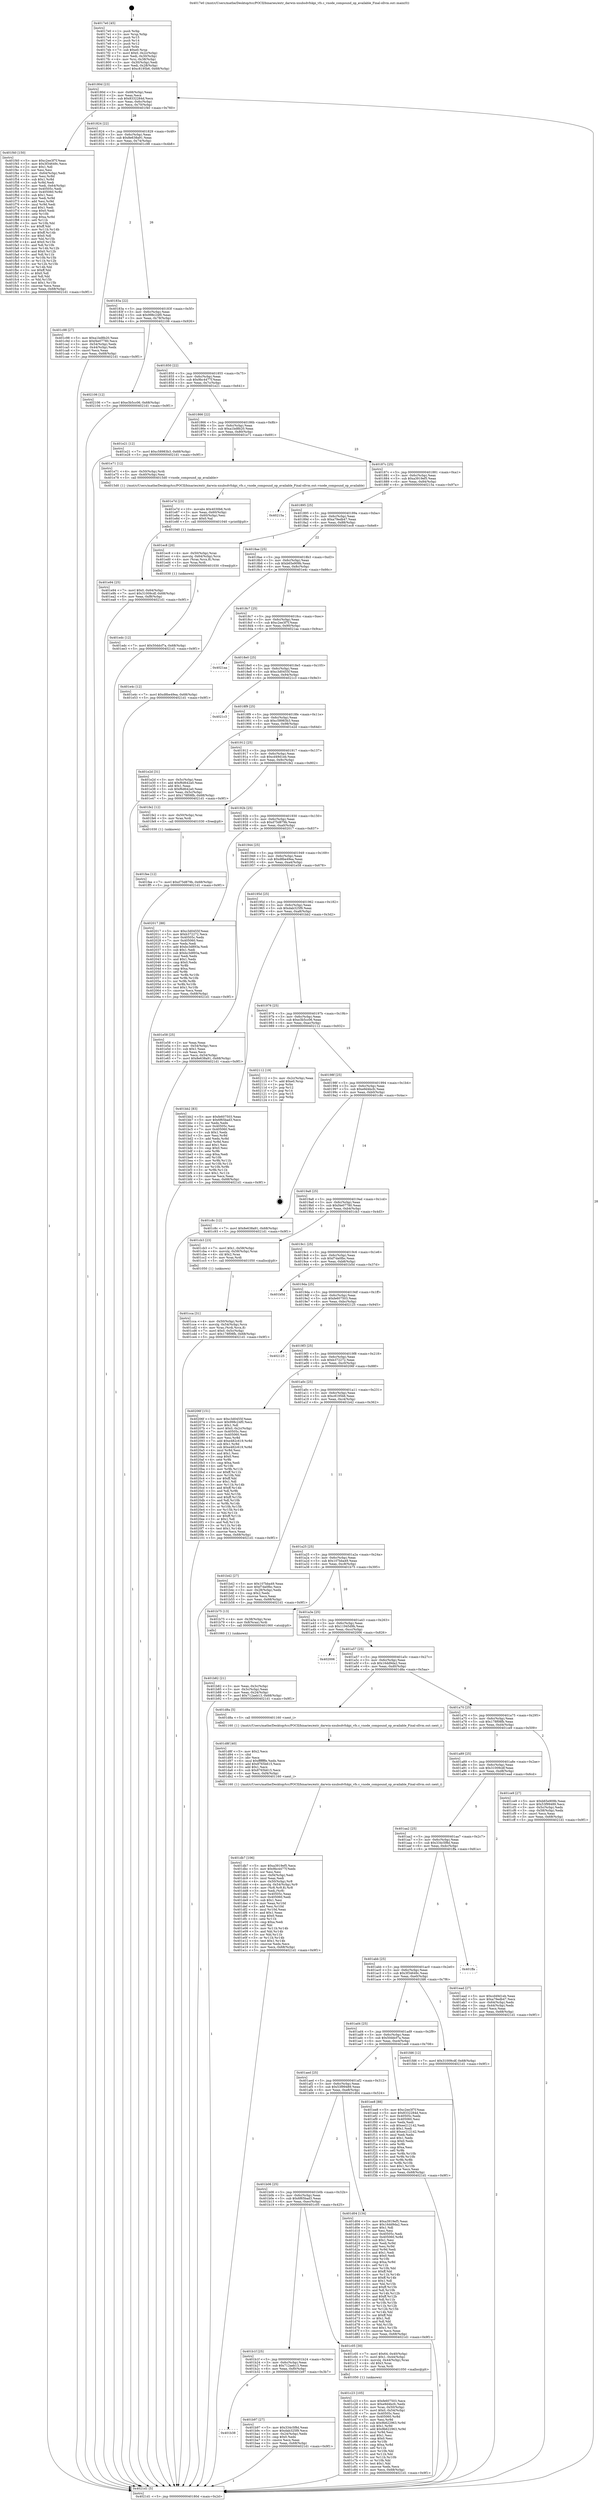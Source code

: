 digraph "0x4017e0" {
  label = "0x4017e0 (/mnt/c/Users/mathe/Desktop/tcc/POCII/binaries/extr_darwin-xnubsdvfskpi_vfs.c_vnode_compound_op_available_Final-ollvm.out::main(0))"
  labelloc = "t"
  node[shape=record]

  Entry [label="",width=0.3,height=0.3,shape=circle,fillcolor=black,style=filled]
  "0x40180d" [label="{
     0x40180d [23]\l
     | [instrs]\l
     &nbsp;&nbsp;0x40180d \<+3\>: mov -0x68(%rbp),%eax\l
     &nbsp;&nbsp;0x401810 \<+2\>: mov %eax,%ecx\l
     &nbsp;&nbsp;0x401812 \<+6\>: sub $0x8332284d,%ecx\l
     &nbsp;&nbsp;0x401818 \<+3\>: mov %eax,-0x6c(%rbp)\l
     &nbsp;&nbsp;0x40181b \<+3\>: mov %ecx,-0x70(%rbp)\l
     &nbsp;&nbsp;0x40181e \<+6\>: je 0000000000401f40 \<main+0x760\>\l
  }"]
  "0x401f40" [label="{
     0x401f40 [150]\l
     | [instrs]\l
     &nbsp;&nbsp;0x401f40 \<+5\>: mov $0xc2ee3f7f,%eax\l
     &nbsp;&nbsp;0x401f45 \<+5\>: mov $0x3f34649c,%ecx\l
     &nbsp;&nbsp;0x401f4a \<+2\>: mov $0x1,%dl\l
     &nbsp;&nbsp;0x401f4c \<+2\>: xor %esi,%esi\l
     &nbsp;&nbsp;0x401f4e \<+3\>: mov -0x64(%rbp),%edi\l
     &nbsp;&nbsp;0x401f51 \<+3\>: mov %esi,%r8d\l
     &nbsp;&nbsp;0x401f54 \<+4\>: sub $0x1,%r8d\l
     &nbsp;&nbsp;0x401f58 \<+3\>: sub %r8d,%edi\l
     &nbsp;&nbsp;0x401f5b \<+3\>: mov %edi,-0x64(%rbp)\l
     &nbsp;&nbsp;0x401f5e \<+7\>: mov 0x40505c,%edi\l
     &nbsp;&nbsp;0x401f65 \<+8\>: mov 0x405060,%r8d\l
     &nbsp;&nbsp;0x401f6d \<+3\>: sub $0x1,%esi\l
     &nbsp;&nbsp;0x401f70 \<+3\>: mov %edi,%r9d\l
     &nbsp;&nbsp;0x401f73 \<+3\>: add %esi,%r9d\l
     &nbsp;&nbsp;0x401f76 \<+4\>: imul %r9d,%edi\l
     &nbsp;&nbsp;0x401f7a \<+3\>: and $0x1,%edi\l
     &nbsp;&nbsp;0x401f7d \<+3\>: cmp $0x0,%edi\l
     &nbsp;&nbsp;0x401f80 \<+4\>: sete %r10b\l
     &nbsp;&nbsp;0x401f84 \<+4\>: cmp $0xa,%r8d\l
     &nbsp;&nbsp;0x401f88 \<+4\>: setl %r11b\l
     &nbsp;&nbsp;0x401f8c \<+3\>: mov %r10b,%bl\l
     &nbsp;&nbsp;0x401f8f \<+3\>: xor $0xff,%bl\l
     &nbsp;&nbsp;0x401f92 \<+3\>: mov %r11b,%r14b\l
     &nbsp;&nbsp;0x401f95 \<+4\>: xor $0xff,%r14b\l
     &nbsp;&nbsp;0x401f99 \<+3\>: xor $0x0,%dl\l
     &nbsp;&nbsp;0x401f9c \<+3\>: mov %bl,%r15b\l
     &nbsp;&nbsp;0x401f9f \<+4\>: and $0x0,%r15b\l
     &nbsp;&nbsp;0x401fa3 \<+3\>: and %dl,%r10b\l
     &nbsp;&nbsp;0x401fa6 \<+3\>: mov %r14b,%r12b\l
     &nbsp;&nbsp;0x401fa9 \<+4\>: and $0x0,%r12b\l
     &nbsp;&nbsp;0x401fad \<+3\>: and %dl,%r11b\l
     &nbsp;&nbsp;0x401fb0 \<+3\>: or %r10b,%r15b\l
     &nbsp;&nbsp;0x401fb3 \<+3\>: or %r11b,%r12b\l
     &nbsp;&nbsp;0x401fb6 \<+3\>: xor %r12b,%r15b\l
     &nbsp;&nbsp;0x401fb9 \<+3\>: or %r14b,%bl\l
     &nbsp;&nbsp;0x401fbc \<+3\>: xor $0xff,%bl\l
     &nbsp;&nbsp;0x401fbf \<+3\>: or $0x0,%dl\l
     &nbsp;&nbsp;0x401fc2 \<+2\>: and %dl,%bl\l
     &nbsp;&nbsp;0x401fc4 \<+3\>: or %bl,%r15b\l
     &nbsp;&nbsp;0x401fc7 \<+4\>: test $0x1,%r15b\l
     &nbsp;&nbsp;0x401fcb \<+3\>: cmovne %ecx,%eax\l
     &nbsp;&nbsp;0x401fce \<+3\>: mov %eax,-0x68(%rbp)\l
     &nbsp;&nbsp;0x401fd1 \<+5\>: jmp 00000000004021d1 \<main+0x9f1\>\l
  }"]
  "0x401824" [label="{
     0x401824 [22]\l
     | [instrs]\l
     &nbsp;&nbsp;0x401824 \<+5\>: jmp 0000000000401829 \<main+0x49\>\l
     &nbsp;&nbsp;0x401829 \<+3\>: mov -0x6c(%rbp),%eax\l
     &nbsp;&nbsp;0x40182c \<+5\>: sub $0x8e638a91,%eax\l
     &nbsp;&nbsp;0x401831 \<+3\>: mov %eax,-0x74(%rbp)\l
     &nbsp;&nbsp;0x401834 \<+6\>: je 0000000000401c98 \<main+0x4b8\>\l
  }"]
  Exit [label="",width=0.3,height=0.3,shape=circle,fillcolor=black,style=filled,peripheries=2]
  "0x401c98" [label="{
     0x401c98 [27]\l
     | [instrs]\l
     &nbsp;&nbsp;0x401c98 \<+5\>: mov $0xa1bd8b20,%eax\l
     &nbsp;&nbsp;0x401c9d \<+5\>: mov $0xf4e07780,%ecx\l
     &nbsp;&nbsp;0x401ca2 \<+3\>: mov -0x54(%rbp),%edx\l
     &nbsp;&nbsp;0x401ca5 \<+3\>: cmp -0x44(%rbp),%edx\l
     &nbsp;&nbsp;0x401ca8 \<+3\>: cmovl %ecx,%eax\l
     &nbsp;&nbsp;0x401cab \<+3\>: mov %eax,-0x68(%rbp)\l
     &nbsp;&nbsp;0x401cae \<+5\>: jmp 00000000004021d1 \<main+0x9f1\>\l
  }"]
  "0x40183a" [label="{
     0x40183a [22]\l
     | [instrs]\l
     &nbsp;&nbsp;0x40183a \<+5\>: jmp 000000000040183f \<main+0x5f\>\l
     &nbsp;&nbsp;0x40183f \<+3\>: mov -0x6c(%rbp),%eax\l
     &nbsp;&nbsp;0x401842 \<+5\>: sub $0x998c24f0,%eax\l
     &nbsp;&nbsp;0x401847 \<+3\>: mov %eax,-0x78(%rbp)\l
     &nbsp;&nbsp;0x40184a \<+6\>: je 0000000000402106 \<main+0x926\>\l
  }"]
  "0x401fee" [label="{
     0x401fee [12]\l
     | [instrs]\l
     &nbsp;&nbsp;0x401fee \<+7\>: movl $0xd75d879b,-0x68(%rbp)\l
     &nbsp;&nbsp;0x401ff5 \<+5\>: jmp 00000000004021d1 \<main+0x9f1\>\l
  }"]
  "0x402106" [label="{
     0x402106 [12]\l
     | [instrs]\l
     &nbsp;&nbsp;0x402106 \<+7\>: movl $0xe3b5cc06,-0x68(%rbp)\l
     &nbsp;&nbsp;0x40210d \<+5\>: jmp 00000000004021d1 \<main+0x9f1\>\l
  }"]
  "0x401850" [label="{
     0x401850 [22]\l
     | [instrs]\l
     &nbsp;&nbsp;0x401850 \<+5\>: jmp 0000000000401855 \<main+0x75\>\l
     &nbsp;&nbsp;0x401855 \<+3\>: mov -0x6c(%rbp),%eax\l
     &nbsp;&nbsp;0x401858 \<+5\>: sub $0x9bc4477f,%eax\l
     &nbsp;&nbsp;0x40185d \<+3\>: mov %eax,-0x7c(%rbp)\l
     &nbsp;&nbsp;0x401860 \<+6\>: je 0000000000401e21 \<main+0x641\>\l
  }"]
  "0x401edc" [label="{
     0x401edc [12]\l
     | [instrs]\l
     &nbsp;&nbsp;0x401edc \<+7\>: movl $0x50ddcf7a,-0x68(%rbp)\l
     &nbsp;&nbsp;0x401ee3 \<+5\>: jmp 00000000004021d1 \<main+0x9f1\>\l
  }"]
  "0x401e21" [label="{
     0x401e21 [12]\l
     | [instrs]\l
     &nbsp;&nbsp;0x401e21 \<+7\>: movl $0xc58983b3,-0x68(%rbp)\l
     &nbsp;&nbsp;0x401e28 \<+5\>: jmp 00000000004021d1 \<main+0x9f1\>\l
  }"]
  "0x401866" [label="{
     0x401866 [22]\l
     | [instrs]\l
     &nbsp;&nbsp;0x401866 \<+5\>: jmp 000000000040186b \<main+0x8b\>\l
     &nbsp;&nbsp;0x40186b \<+3\>: mov -0x6c(%rbp),%eax\l
     &nbsp;&nbsp;0x40186e \<+5\>: sub $0xa1bd8b20,%eax\l
     &nbsp;&nbsp;0x401873 \<+3\>: mov %eax,-0x80(%rbp)\l
     &nbsp;&nbsp;0x401876 \<+6\>: je 0000000000401e71 \<main+0x691\>\l
  }"]
  "0x401e94" [label="{
     0x401e94 [25]\l
     | [instrs]\l
     &nbsp;&nbsp;0x401e94 \<+7\>: movl $0x0,-0x64(%rbp)\l
     &nbsp;&nbsp;0x401e9b \<+7\>: movl $0x31009cdf,-0x68(%rbp)\l
     &nbsp;&nbsp;0x401ea2 \<+6\>: mov %eax,-0xf8(%rbp)\l
     &nbsp;&nbsp;0x401ea8 \<+5\>: jmp 00000000004021d1 \<main+0x9f1\>\l
  }"]
  "0x401e71" [label="{
     0x401e71 [12]\l
     | [instrs]\l
     &nbsp;&nbsp;0x401e71 \<+4\>: mov -0x50(%rbp),%rdi\l
     &nbsp;&nbsp;0x401e75 \<+3\>: mov -0x40(%rbp),%esi\l
     &nbsp;&nbsp;0x401e78 \<+5\>: call 00000000004015d0 \<vnode_compound_op_available\>\l
     | [calls]\l
     &nbsp;&nbsp;0x4015d0 \{1\} (/mnt/c/Users/mathe/Desktop/tcc/POCII/binaries/extr_darwin-xnubsdvfskpi_vfs.c_vnode_compound_op_available_Final-ollvm.out::vnode_compound_op_available)\l
  }"]
  "0x40187c" [label="{
     0x40187c [25]\l
     | [instrs]\l
     &nbsp;&nbsp;0x40187c \<+5\>: jmp 0000000000401881 \<main+0xa1\>\l
     &nbsp;&nbsp;0x401881 \<+3\>: mov -0x6c(%rbp),%eax\l
     &nbsp;&nbsp;0x401884 \<+5\>: sub $0xa3919ef5,%eax\l
     &nbsp;&nbsp;0x401889 \<+6\>: mov %eax,-0x84(%rbp)\l
     &nbsp;&nbsp;0x40188f \<+6\>: je 000000000040215a \<main+0x97a\>\l
  }"]
  "0x401e7d" [label="{
     0x401e7d [23]\l
     | [instrs]\l
     &nbsp;&nbsp;0x401e7d \<+10\>: movabs $0x4030b6,%rdi\l
     &nbsp;&nbsp;0x401e87 \<+3\>: mov %eax,-0x60(%rbp)\l
     &nbsp;&nbsp;0x401e8a \<+3\>: mov -0x60(%rbp),%esi\l
     &nbsp;&nbsp;0x401e8d \<+2\>: mov $0x0,%al\l
     &nbsp;&nbsp;0x401e8f \<+5\>: call 0000000000401040 \<printf@plt\>\l
     | [calls]\l
     &nbsp;&nbsp;0x401040 \{1\} (unknown)\l
  }"]
  "0x40215a" [label="{
     0x40215a\l
  }", style=dashed]
  "0x401895" [label="{
     0x401895 [25]\l
     | [instrs]\l
     &nbsp;&nbsp;0x401895 \<+5\>: jmp 000000000040189a \<main+0xba\>\l
     &nbsp;&nbsp;0x40189a \<+3\>: mov -0x6c(%rbp),%eax\l
     &nbsp;&nbsp;0x40189d \<+5\>: sub $0xa79edb47,%eax\l
     &nbsp;&nbsp;0x4018a2 \<+6\>: mov %eax,-0x88(%rbp)\l
     &nbsp;&nbsp;0x4018a8 \<+6\>: je 0000000000401ec8 \<main+0x6e8\>\l
  }"]
  "0x401db7" [label="{
     0x401db7 [106]\l
     | [instrs]\l
     &nbsp;&nbsp;0x401db7 \<+5\>: mov $0xa3919ef5,%ecx\l
     &nbsp;&nbsp;0x401dbc \<+5\>: mov $0x9bc4477f,%edx\l
     &nbsp;&nbsp;0x401dc1 \<+2\>: xor %esi,%esi\l
     &nbsp;&nbsp;0x401dc3 \<+6\>: mov -0xf4(%rbp),%edi\l
     &nbsp;&nbsp;0x401dc9 \<+3\>: imul %eax,%edi\l
     &nbsp;&nbsp;0x401dcc \<+4\>: mov -0x50(%rbp),%r8\l
     &nbsp;&nbsp;0x401dd0 \<+4\>: movslq -0x54(%rbp),%r9\l
     &nbsp;&nbsp;0x401dd4 \<+4\>: mov (%r8,%r9,8),%r8\l
     &nbsp;&nbsp;0x401dd8 \<+3\>: mov %edi,(%r8)\l
     &nbsp;&nbsp;0x401ddb \<+7\>: mov 0x40505c,%eax\l
     &nbsp;&nbsp;0x401de2 \<+7\>: mov 0x405060,%edi\l
     &nbsp;&nbsp;0x401de9 \<+3\>: sub $0x1,%esi\l
     &nbsp;&nbsp;0x401dec \<+3\>: mov %eax,%r10d\l
     &nbsp;&nbsp;0x401def \<+3\>: add %esi,%r10d\l
     &nbsp;&nbsp;0x401df2 \<+4\>: imul %r10d,%eax\l
     &nbsp;&nbsp;0x401df6 \<+3\>: and $0x1,%eax\l
     &nbsp;&nbsp;0x401df9 \<+3\>: cmp $0x0,%eax\l
     &nbsp;&nbsp;0x401dfc \<+4\>: sete %r11b\l
     &nbsp;&nbsp;0x401e00 \<+3\>: cmp $0xa,%edi\l
     &nbsp;&nbsp;0x401e03 \<+3\>: setl %bl\l
     &nbsp;&nbsp;0x401e06 \<+3\>: mov %r11b,%r14b\l
     &nbsp;&nbsp;0x401e09 \<+3\>: and %bl,%r14b\l
     &nbsp;&nbsp;0x401e0c \<+3\>: xor %bl,%r11b\l
     &nbsp;&nbsp;0x401e0f \<+3\>: or %r11b,%r14b\l
     &nbsp;&nbsp;0x401e12 \<+4\>: test $0x1,%r14b\l
     &nbsp;&nbsp;0x401e16 \<+3\>: cmovne %edx,%ecx\l
     &nbsp;&nbsp;0x401e19 \<+3\>: mov %ecx,-0x68(%rbp)\l
     &nbsp;&nbsp;0x401e1c \<+5\>: jmp 00000000004021d1 \<main+0x9f1\>\l
  }"]
  "0x401ec8" [label="{
     0x401ec8 [20]\l
     | [instrs]\l
     &nbsp;&nbsp;0x401ec8 \<+4\>: mov -0x50(%rbp),%rax\l
     &nbsp;&nbsp;0x401ecc \<+4\>: movslq -0x64(%rbp),%rcx\l
     &nbsp;&nbsp;0x401ed0 \<+4\>: mov (%rax,%rcx,8),%rax\l
     &nbsp;&nbsp;0x401ed4 \<+3\>: mov %rax,%rdi\l
     &nbsp;&nbsp;0x401ed7 \<+5\>: call 0000000000401030 \<free@plt\>\l
     | [calls]\l
     &nbsp;&nbsp;0x401030 \{1\} (unknown)\l
  }"]
  "0x4018ae" [label="{
     0x4018ae [25]\l
     | [instrs]\l
     &nbsp;&nbsp;0x4018ae \<+5\>: jmp 00000000004018b3 \<main+0xd3\>\l
     &nbsp;&nbsp;0x4018b3 \<+3\>: mov -0x6c(%rbp),%eax\l
     &nbsp;&nbsp;0x4018b6 \<+5\>: sub $0xb65e909b,%eax\l
     &nbsp;&nbsp;0x4018bb \<+6\>: mov %eax,-0x8c(%rbp)\l
     &nbsp;&nbsp;0x4018c1 \<+6\>: je 0000000000401e4c \<main+0x66c\>\l
  }"]
  "0x401d8f" [label="{
     0x401d8f [40]\l
     | [instrs]\l
     &nbsp;&nbsp;0x401d8f \<+5\>: mov $0x2,%ecx\l
     &nbsp;&nbsp;0x401d94 \<+1\>: cltd\l
     &nbsp;&nbsp;0x401d95 \<+2\>: idiv %ecx\l
     &nbsp;&nbsp;0x401d97 \<+6\>: imul $0xfffffffe,%edx,%ecx\l
     &nbsp;&nbsp;0x401d9d \<+6\>: add $0x8765b615,%ecx\l
     &nbsp;&nbsp;0x401da3 \<+3\>: add $0x1,%ecx\l
     &nbsp;&nbsp;0x401da6 \<+6\>: sub $0x8765b615,%ecx\l
     &nbsp;&nbsp;0x401dac \<+6\>: mov %ecx,-0xf4(%rbp)\l
     &nbsp;&nbsp;0x401db2 \<+5\>: call 0000000000401160 \<next_i\>\l
     | [calls]\l
     &nbsp;&nbsp;0x401160 \{1\} (/mnt/c/Users/mathe/Desktop/tcc/POCII/binaries/extr_darwin-xnubsdvfskpi_vfs.c_vnode_compound_op_available_Final-ollvm.out::next_i)\l
  }"]
  "0x401e4c" [label="{
     0x401e4c [12]\l
     | [instrs]\l
     &nbsp;&nbsp;0x401e4c \<+7\>: movl $0xd8be49ea,-0x68(%rbp)\l
     &nbsp;&nbsp;0x401e53 \<+5\>: jmp 00000000004021d1 \<main+0x9f1\>\l
  }"]
  "0x4018c7" [label="{
     0x4018c7 [25]\l
     | [instrs]\l
     &nbsp;&nbsp;0x4018c7 \<+5\>: jmp 00000000004018cc \<main+0xec\>\l
     &nbsp;&nbsp;0x4018cc \<+3\>: mov -0x6c(%rbp),%eax\l
     &nbsp;&nbsp;0x4018cf \<+5\>: sub $0xc2ee3f7f,%eax\l
     &nbsp;&nbsp;0x4018d4 \<+6\>: mov %eax,-0x90(%rbp)\l
     &nbsp;&nbsp;0x4018da \<+6\>: je 00000000004021aa \<main+0x9ca\>\l
  }"]
  "0x401cca" [label="{
     0x401cca [31]\l
     | [instrs]\l
     &nbsp;&nbsp;0x401cca \<+4\>: mov -0x50(%rbp),%rdi\l
     &nbsp;&nbsp;0x401cce \<+4\>: movslq -0x54(%rbp),%rcx\l
     &nbsp;&nbsp;0x401cd2 \<+4\>: mov %rax,(%rdi,%rcx,8)\l
     &nbsp;&nbsp;0x401cd6 \<+7\>: movl $0x0,-0x5c(%rbp)\l
     &nbsp;&nbsp;0x401cdd \<+7\>: movl $0x178f08fb,-0x68(%rbp)\l
     &nbsp;&nbsp;0x401ce4 \<+5\>: jmp 00000000004021d1 \<main+0x9f1\>\l
  }"]
  "0x4021aa" [label="{
     0x4021aa\l
  }", style=dashed]
  "0x4018e0" [label="{
     0x4018e0 [25]\l
     | [instrs]\l
     &nbsp;&nbsp;0x4018e0 \<+5\>: jmp 00000000004018e5 \<main+0x105\>\l
     &nbsp;&nbsp;0x4018e5 \<+3\>: mov -0x6c(%rbp),%eax\l
     &nbsp;&nbsp;0x4018e8 \<+5\>: sub $0xc3d0455f,%eax\l
     &nbsp;&nbsp;0x4018ed \<+6\>: mov %eax,-0x94(%rbp)\l
     &nbsp;&nbsp;0x4018f3 \<+6\>: je 00000000004021c3 \<main+0x9e3\>\l
  }"]
  "0x401c23" [label="{
     0x401c23 [105]\l
     | [instrs]\l
     &nbsp;&nbsp;0x401c23 \<+5\>: mov $0xfe607503,%ecx\l
     &nbsp;&nbsp;0x401c28 \<+5\>: mov $0xe9d4bcfc,%edx\l
     &nbsp;&nbsp;0x401c2d \<+4\>: mov %rax,-0x50(%rbp)\l
     &nbsp;&nbsp;0x401c31 \<+7\>: movl $0x0,-0x54(%rbp)\l
     &nbsp;&nbsp;0x401c38 \<+7\>: mov 0x40505c,%esi\l
     &nbsp;&nbsp;0x401c3f \<+8\>: mov 0x405060,%r8d\l
     &nbsp;&nbsp;0x401c47 \<+3\>: mov %esi,%r9d\l
     &nbsp;&nbsp;0x401c4a \<+7\>: sub $0x9b622963,%r9d\l
     &nbsp;&nbsp;0x401c51 \<+4\>: sub $0x1,%r9d\l
     &nbsp;&nbsp;0x401c55 \<+7\>: add $0x9b622963,%r9d\l
     &nbsp;&nbsp;0x401c5c \<+4\>: imul %r9d,%esi\l
     &nbsp;&nbsp;0x401c60 \<+3\>: and $0x1,%esi\l
     &nbsp;&nbsp;0x401c63 \<+3\>: cmp $0x0,%esi\l
     &nbsp;&nbsp;0x401c66 \<+4\>: sete %r10b\l
     &nbsp;&nbsp;0x401c6a \<+4\>: cmp $0xa,%r8d\l
     &nbsp;&nbsp;0x401c6e \<+4\>: setl %r11b\l
     &nbsp;&nbsp;0x401c72 \<+3\>: mov %r10b,%bl\l
     &nbsp;&nbsp;0x401c75 \<+3\>: and %r11b,%bl\l
     &nbsp;&nbsp;0x401c78 \<+3\>: xor %r11b,%r10b\l
     &nbsp;&nbsp;0x401c7b \<+3\>: or %r10b,%bl\l
     &nbsp;&nbsp;0x401c7e \<+3\>: test $0x1,%bl\l
     &nbsp;&nbsp;0x401c81 \<+3\>: cmovne %edx,%ecx\l
     &nbsp;&nbsp;0x401c84 \<+3\>: mov %ecx,-0x68(%rbp)\l
     &nbsp;&nbsp;0x401c87 \<+5\>: jmp 00000000004021d1 \<main+0x9f1\>\l
  }"]
  "0x4021c3" [label="{
     0x4021c3\l
  }", style=dashed]
  "0x4018f9" [label="{
     0x4018f9 [25]\l
     | [instrs]\l
     &nbsp;&nbsp;0x4018f9 \<+5\>: jmp 00000000004018fe \<main+0x11e\>\l
     &nbsp;&nbsp;0x4018fe \<+3\>: mov -0x6c(%rbp),%eax\l
     &nbsp;&nbsp;0x401901 \<+5\>: sub $0xc58983b3,%eax\l
     &nbsp;&nbsp;0x401906 \<+6\>: mov %eax,-0x98(%rbp)\l
     &nbsp;&nbsp;0x40190c \<+6\>: je 0000000000401e2d \<main+0x64d\>\l
  }"]
  "0x401b38" [label="{
     0x401b38\l
  }", style=dashed]
  "0x401e2d" [label="{
     0x401e2d [31]\l
     | [instrs]\l
     &nbsp;&nbsp;0x401e2d \<+3\>: mov -0x5c(%rbp),%eax\l
     &nbsp;&nbsp;0x401e30 \<+5\>: add $0xf6d642a0,%eax\l
     &nbsp;&nbsp;0x401e35 \<+3\>: add $0x1,%eax\l
     &nbsp;&nbsp;0x401e38 \<+5\>: sub $0xf6d642a0,%eax\l
     &nbsp;&nbsp;0x401e3d \<+3\>: mov %eax,-0x5c(%rbp)\l
     &nbsp;&nbsp;0x401e40 \<+7\>: movl $0x178f08fb,-0x68(%rbp)\l
     &nbsp;&nbsp;0x401e47 \<+5\>: jmp 00000000004021d1 \<main+0x9f1\>\l
  }"]
  "0x401912" [label="{
     0x401912 [25]\l
     | [instrs]\l
     &nbsp;&nbsp;0x401912 \<+5\>: jmp 0000000000401917 \<main+0x137\>\l
     &nbsp;&nbsp;0x401917 \<+3\>: mov -0x6c(%rbp),%eax\l
     &nbsp;&nbsp;0x40191a \<+5\>: sub $0xcd49d1eb,%eax\l
     &nbsp;&nbsp;0x40191f \<+6\>: mov %eax,-0x9c(%rbp)\l
     &nbsp;&nbsp;0x401925 \<+6\>: je 0000000000401fe2 \<main+0x802\>\l
  }"]
  "0x401b97" [label="{
     0x401b97 [27]\l
     | [instrs]\l
     &nbsp;&nbsp;0x401b97 \<+5\>: mov $0x334c5f8d,%eax\l
     &nbsp;&nbsp;0x401b9c \<+5\>: mov $0xdab325f9,%ecx\l
     &nbsp;&nbsp;0x401ba1 \<+3\>: mov -0x24(%rbp),%edx\l
     &nbsp;&nbsp;0x401ba4 \<+3\>: cmp $0x0,%edx\l
     &nbsp;&nbsp;0x401ba7 \<+3\>: cmove %ecx,%eax\l
     &nbsp;&nbsp;0x401baa \<+3\>: mov %eax,-0x68(%rbp)\l
     &nbsp;&nbsp;0x401bad \<+5\>: jmp 00000000004021d1 \<main+0x9f1\>\l
  }"]
  "0x401fe2" [label="{
     0x401fe2 [12]\l
     | [instrs]\l
     &nbsp;&nbsp;0x401fe2 \<+4\>: mov -0x50(%rbp),%rax\l
     &nbsp;&nbsp;0x401fe6 \<+3\>: mov %rax,%rdi\l
     &nbsp;&nbsp;0x401fe9 \<+5\>: call 0000000000401030 \<free@plt\>\l
     | [calls]\l
     &nbsp;&nbsp;0x401030 \{1\} (unknown)\l
  }"]
  "0x40192b" [label="{
     0x40192b [25]\l
     | [instrs]\l
     &nbsp;&nbsp;0x40192b \<+5\>: jmp 0000000000401930 \<main+0x150\>\l
     &nbsp;&nbsp;0x401930 \<+3\>: mov -0x6c(%rbp),%eax\l
     &nbsp;&nbsp;0x401933 \<+5\>: sub $0xd75d879b,%eax\l
     &nbsp;&nbsp;0x401938 \<+6\>: mov %eax,-0xa0(%rbp)\l
     &nbsp;&nbsp;0x40193e \<+6\>: je 0000000000402017 \<main+0x837\>\l
  }"]
  "0x401b1f" [label="{
     0x401b1f [25]\l
     | [instrs]\l
     &nbsp;&nbsp;0x401b1f \<+5\>: jmp 0000000000401b24 \<main+0x344\>\l
     &nbsp;&nbsp;0x401b24 \<+3\>: mov -0x6c(%rbp),%eax\l
     &nbsp;&nbsp;0x401b27 \<+5\>: sub $0x712aeb13,%eax\l
     &nbsp;&nbsp;0x401b2c \<+6\>: mov %eax,-0xf0(%rbp)\l
     &nbsp;&nbsp;0x401b32 \<+6\>: je 0000000000401b97 \<main+0x3b7\>\l
  }"]
  "0x402017" [label="{
     0x402017 [88]\l
     | [instrs]\l
     &nbsp;&nbsp;0x402017 \<+5\>: mov $0xc3d0455f,%eax\l
     &nbsp;&nbsp;0x40201c \<+5\>: mov $0xb372272,%ecx\l
     &nbsp;&nbsp;0x402021 \<+7\>: mov 0x40505c,%edx\l
     &nbsp;&nbsp;0x402028 \<+7\>: mov 0x405060,%esi\l
     &nbsp;&nbsp;0x40202f \<+2\>: mov %edx,%edi\l
     &nbsp;&nbsp;0x402031 \<+6\>: add $0xbc3d893a,%edi\l
     &nbsp;&nbsp;0x402037 \<+3\>: sub $0x1,%edi\l
     &nbsp;&nbsp;0x40203a \<+6\>: sub $0xbc3d893a,%edi\l
     &nbsp;&nbsp;0x402040 \<+3\>: imul %edi,%edx\l
     &nbsp;&nbsp;0x402043 \<+3\>: and $0x1,%edx\l
     &nbsp;&nbsp;0x402046 \<+3\>: cmp $0x0,%edx\l
     &nbsp;&nbsp;0x402049 \<+4\>: sete %r8b\l
     &nbsp;&nbsp;0x40204d \<+3\>: cmp $0xa,%esi\l
     &nbsp;&nbsp;0x402050 \<+4\>: setl %r9b\l
     &nbsp;&nbsp;0x402054 \<+3\>: mov %r8b,%r10b\l
     &nbsp;&nbsp;0x402057 \<+3\>: and %r9b,%r10b\l
     &nbsp;&nbsp;0x40205a \<+3\>: xor %r9b,%r8b\l
     &nbsp;&nbsp;0x40205d \<+3\>: or %r8b,%r10b\l
     &nbsp;&nbsp;0x402060 \<+4\>: test $0x1,%r10b\l
     &nbsp;&nbsp;0x402064 \<+3\>: cmovne %ecx,%eax\l
     &nbsp;&nbsp;0x402067 \<+3\>: mov %eax,-0x68(%rbp)\l
     &nbsp;&nbsp;0x40206a \<+5\>: jmp 00000000004021d1 \<main+0x9f1\>\l
  }"]
  "0x401944" [label="{
     0x401944 [25]\l
     | [instrs]\l
     &nbsp;&nbsp;0x401944 \<+5\>: jmp 0000000000401949 \<main+0x169\>\l
     &nbsp;&nbsp;0x401949 \<+3\>: mov -0x6c(%rbp),%eax\l
     &nbsp;&nbsp;0x40194c \<+5\>: sub $0xd8be49ea,%eax\l
     &nbsp;&nbsp;0x401951 \<+6\>: mov %eax,-0xa4(%rbp)\l
     &nbsp;&nbsp;0x401957 \<+6\>: je 0000000000401e58 \<main+0x678\>\l
  }"]
  "0x401c05" [label="{
     0x401c05 [30]\l
     | [instrs]\l
     &nbsp;&nbsp;0x401c05 \<+7\>: movl $0x64,-0x40(%rbp)\l
     &nbsp;&nbsp;0x401c0c \<+7\>: movl $0x1,-0x44(%rbp)\l
     &nbsp;&nbsp;0x401c13 \<+4\>: movslq -0x44(%rbp),%rax\l
     &nbsp;&nbsp;0x401c17 \<+4\>: shl $0x3,%rax\l
     &nbsp;&nbsp;0x401c1b \<+3\>: mov %rax,%rdi\l
     &nbsp;&nbsp;0x401c1e \<+5\>: call 0000000000401050 \<malloc@plt\>\l
     | [calls]\l
     &nbsp;&nbsp;0x401050 \{1\} (unknown)\l
  }"]
  "0x401e58" [label="{
     0x401e58 [25]\l
     | [instrs]\l
     &nbsp;&nbsp;0x401e58 \<+2\>: xor %eax,%eax\l
     &nbsp;&nbsp;0x401e5a \<+3\>: mov -0x54(%rbp),%ecx\l
     &nbsp;&nbsp;0x401e5d \<+3\>: sub $0x1,%eax\l
     &nbsp;&nbsp;0x401e60 \<+2\>: sub %eax,%ecx\l
     &nbsp;&nbsp;0x401e62 \<+3\>: mov %ecx,-0x54(%rbp)\l
     &nbsp;&nbsp;0x401e65 \<+7\>: movl $0x8e638a91,-0x68(%rbp)\l
     &nbsp;&nbsp;0x401e6c \<+5\>: jmp 00000000004021d1 \<main+0x9f1\>\l
  }"]
  "0x40195d" [label="{
     0x40195d [25]\l
     | [instrs]\l
     &nbsp;&nbsp;0x40195d \<+5\>: jmp 0000000000401962 \<main+0x182\>\l
     &nbsp;&nbsp;0x401962 \<+3\>: mov -0x6c(%rbp),%eax\l
     &nbsp;&nbsp;0x401965 \<+5\>: sub $0xdab325f9,%eax\l
     &nbsp;&nbsp;0x40196a \<+6\>: mov %eax,-0xa8(%rbp)\l
     &nbsp;&nbsp;0x401970 \<+6\>: je 0000000000401bb2 \<main+0x3d2\>\l
  }"]
  "0x401b06" [label="{
     0x401b06 [25]\l
     | [instrs]\l
     &nbsp;&nbsp;0x401b06 \<+5\>: jmp 0000000000401b0b \<main+0x32b\>\l
     &nbsp;&nbsp;0x401b0b \<+3\>: mov -0x6c(%rbp),%eax\l
     &nbsp;&nbsp;0x401b0e \<+5\>: sub $0x6f65bad3,%eax\l
     &nbsp;&nbsp;0x401b13 \<+6\>: mov %eax,-0xec(%rbp)\l
     &nbsp;&nbsp;0x401b19 \<+6\>: je 0000000000401c05 \<main+0x425\>\l
  }"]
  "0x401bb2" [label="{
     0x401bb2 [83]\l
     | [instrs]\l
     &nbsp;&nbsp;0x401bb2 \<+5\>: mov $0xfe607503,%eax\l
     &nbsp;&nbsp;0x401bb7 \<+5\>: mov $0x6f65bad3,%ecx\l
     &nbsp;&nbsp;0x401bbc \<+2\>: xor %edx,%edx\l
     &nbsp;&nbsp;0x401bbe \<+7\>: mov 0x40505c,%esi\l
     &nbsp;&nbsp;0x401bc5 \<+7\>: mov 0x405060,%edi\l
     &nbsp;&nbsp;0x401bcc \<+3\>: sub $0x1,%edx\l
     &nbsp;&nbsp;0x401bcf \<+3\>: mov %esi,%r8d\l
     &nbsp;&nbsp;0x401bd2 \<+3\>: add %edx,%r8d\l
     &nbsp;&nbsp;0x401bd5 \<+4\>: imul %r8d,%esi\l
     &nbsp;&nbsp;0x401bd9 \<+3\>: and $0x1,%esi\l
     &nbsp;&nbsp;0x401bdc \<+3\>: cmp $0x0,%esi\l
     &nbsp;&nbsp;0x401bdf \<+4\>: sete %r9b\l
     &nbsp;&nbsp;0x401be3 \<+3\>: cmp $0xa,%edi\l
     &nbsp;&nbsp;0x401be6 \<+4\>: setl %r10b\l
     &nbsp;&nbsp;0x401bea \<+3\>: mov %r9b,%r11b\l
     &nbsp;&nbsp;0x401bed \<+3\>: and %r10b,%r11b\l
     &nbsp;&nbsp;0x401bf0 \<+3\>: xor %r10b,%r9b\l
     &nbsp;&nbsp;0x401bf3 \<+3\>: or %r9b,%r11b\l
     &nbsp;&nbsp;0x401bf6 \<+4\>: test $0x1,%r11b\l
     &nbsp;&nbsp;0x401bfa \<+3\>: cmovne %ecx,%eax\l
     &nbsp;&nbsp;0x401bfd \<+3\>: mov %eax,-0x68(%rbp)\l
     &nbsp;&nbsp;0x401c00 \<+5\>: jmp 00000000004021d1 \<main+0x9f1\>\l
  }"]
  "0x401976" [label="{
     0x401976 [25]\l
     | [instrs]\l
     &nbsp;&nbsp;0x401976 \<+5\>: jmp 000000000040197b \<main+0x19b\>\l
     &nbsp;&nbsp;0x40197b \<+3\>: mov -0x6c(%rbp),%eax\l
     &nbsp;&nbsp;0x40197e \<+5\>: sub $0xe3b5cc06,%eax\l
     &nbsp;&nbsp;0x401983 \<+6\>: mov %eax,-0xac(%rbp)\l
     &nbsp;&nbsp;0x401989 \<+6\>: je 0000000000402112 \<main+0x932\>\l
  }"]
  "0x401d04" [label="{
     0x401d04 [134]\l
     | [instrs]\l
     &nbsp;&nbsp;0x401d04 \<+5\>: mov $0xa3919ef5,%eax\l
     &nbsp;&nbsp;0x401d09 \<+5\>: mov $0x16dd9da2,%ecx\l
     &nbsp;&nbsp;0x401d0e \<+2\>: mov $0x1,%dl\l
     &nbsp;&nbsp;0x401d10 \<+2\>: xor %esi,%esi\l
     &nbsp;&nbsp;0x401d12 \<+7\>: mov 0x40505c,%edi\l
     &nbsp;&nbsp;0x401d19 \<+8\>: mov 0x405060,%r8d\l
     &nbsp;&nbsp;0x401d21 \<+3\>: sub $0x1,%esi\l
     &nbsp;&nbsp;0x401d24 \<+3\>: mov %edi,%r9d\l
     &nbsp;&nbsp;0x401d27 \<+3\>: add %esi,%r9d\l
     &nbsp;&nbsp;0x401d2a \<+4\>: imul %r9d,%edi\l
     &nbsp;&nbsp;0x401d2e \<+3\>: and $0x1,%edi\l
     &nbsp;&nbsp;0x401d31 \<+3\>: cmp $0x0,%edi\l
     &nbsp;&nbsp;0x401d34 \<+4\>: sete %r10b\l
     &nbsp;&nbsp;0x401d38 \<+4\>: cmp $0xa,%r8d\l
     &nbsp;&nbsp;0x401d3c \<+4\>: setl %r11b\l
     &nbsp;&nbsp;0x401d40 \<+3\>: mov %r10b,%bl\l
     &nbsp;&nbsp;0x401d43 \<+3\>: xor $0xff,%bl\l
     &nbsp;&nbsp;0x401d46 \<+3\>: mov %r11b,%r14b\l
     &nbsp;&nbsp;0x401d49 \<+4\>: xor $0xff,%r14b\l
     &nbsp;&nbsp;0x401d4d \<+3\>: xor $0x1,%dl\l
     &nbsp;&nbsp;0x401d50 \<+3\>: mov %bl,%r15b\l
     &nbsp;&nbsp;0x401d53 \<+4\>: and $0xff,%r15b\l
     &nbsp;&nbsp;0x401d57 \<+3\>: and %dl,%r10b\l
     &nbsp;&nbsp;0x401d5a \<+3\>: mov %r14b,%r12b\l
     &nbsp;&nbsp;0x401d5d \<+4\>: and $0xff,%r12b\l
     &nbsp;&nbsp;0x401d61 \<+3\>: and %dl,%r11b\l
     &nbsp;&nbsp;0x401d64 \<+3\>: or %r10b,%r15b\l
     &nbsp;&nbsp;0x401d67 \<+3\>: or %r11b,%r12b\l
     &nbsp;&nbsp;0x401d6a \<+3\>: xor %r12b,%r15b\l
     &nbsp;&nbsp;0x401d6d \<+3\>: or %r14b,%bl\l
     &nbsp;&nbsp;0x401d70 \<+3\>: xor $0xff,%bl\l
     &nbsp;&nbsp;0x401d73 \<+3\>: or $0x1,%dl\l
     &nbsp;&nbsp;0x401d76 \<+2\>: and %dl,%bl\l
     &nbsp;&nbsp;0x401d78 \<+3\>: or %bl,%r15b\l
     &nbsp;&nbsp;0x401d7b \<+4\>: test $0x1,%r15b\l
     &nbsp;&nbsp;0x401d7f \<+3\>: cmovne %ecx,%eax\l
     &nbsp;&nbsp;0x401d82 \<+3\>: mov %eax,-0x68(%rbp)\l
     &nbsp;&nbsp;0x401d85 \<+5\>: jmp 00000000004021d1 \<main+0x9f1\>\l
  }"]
  "0x402112" [label="{
     0x402112 [19]\l
     | [instrs]\l
     &nbsp;&nbsp;0x402112 \<+3\>: mov -0x2c(%rbp),%eax\l
     &nbsp;&nbsp;0x402115 \<+7\>: add $0xe0,%rsp\l
     &nbsp;&nbsp;0x40211c \<+1\>: pop %rbx\l
     &nbsp;&nbsp;0x40211d \<+2\>: pop %r12\l
     &nbsp;&nbsp;0x40211f \<+2\>: pop %r14\l
     &nbsp;&nbsp;0x402121 \<+2\>: pop %r15\l
     &nbsp;&nbsp;0x402123 \<+1\>: pop %rbp\l
     &nbsp;&nbsp;0x402124 \<+1\>: ret\l
  }"]
  "0x40198f" [label="{
     0x40198f [25]\l
     | [instrs]\l
     &nbsp;&nbsp;0x40198f \<+5\>: jmp 0000000000401994 \<main+0x1b4\>\l
     &nbsp;&nbsp;0x401994 \<+3\>: mov -0x6c(%rbp),%eax\l
     &nbsp;&nbsp;0x401997 \<+5\>: sub $0xe9d4bcfc,%eax\l
     &nbsp;&nbsp;0x40199c \<+6\>: mov %eax,-0xb0(%rbp)\l
     &nbsp;&nbsp;0x4019a2 \<+6\>: je 0000000000401c8c \<main+0x4ac\>\l
  }"]
  "0x401aed" [label="{
     0x401aed [25]\l
     | [instrs]\l
     &nbsp;&nbsp;0x401aed \<+5\>: jmp 0000000000401af2 \<main+0x312\>\l
     &nbsp;&nbsp;0x401af2 \<+3\>: mov -0x6c(%rbp),%eax\l
     &nbsp;&nbsp;0x401af5 \<+5\>: sub $0x53f99489,%eax\l
     &nbsp;&nbsp;0x401afa \<+6\>: mov %eax,-0xe8(%rbp)\l
     &nbsp;&nbsp;0x401b00 \<+6\>: je 0000000000401d04 \<main+0x524\>\l
  }"]
  "0x401c8c" [label="{
     0x401c8c [12]\l
     | [instrs]\l
     &nbsp;&nbsp;0x401c8c \<+7\>: movl $0x8e638a91,-0x68(%rbp)\l
     &nbsp;&nbsp;0x401c93 \<+5\>: jmp 00000000004021d1 \<main+0x9f1\>\l
  }"]
  "0x4019a8" [label="{
     0x4019a8 [25]\l
     | [instrs]\l
     &nbsp;&nbsp;0x4019a8 \<+5\>: jmp 00000000004019ad \<main+0x1cd\>\l
     &nbsp;&nbsp;0x4019ad \<+3\>: mov -0x6c(%rbp),%eax\l
     &nbsp;&nbsp;0x4019b0 \<+5\>: sub $0xf4e07780,%eax\l
     &nbsp;&nbsp;0x4019b5 \<+6\>: mov %eax,-0xb4(%rbp)\l
     &nbsp;&nbsp;0x4019bb \<+6\>: je 0000000000401cb3 \<main+0x4d3\>\l
  }"]
  "0x401ee8" [label="{
     0x401ee8 [88]\l
     | [instrs]\l
     &nbsp;&nbsp;0x401ee8 \<+5\>: mov $0xc2ee3f7f,%eax\l
     &nbsp;&nbsp;0x401eed \<+5\>: mov $0x8332284d,%ecx\l
     &nbsp;&nbsp;0x401ef2 \<+7\>: mov 0x40505c,%edx\l
     &nbsp;&nbsp;0x401ef9 \<+7\>: mov 0x405060,%esi\l
     &nbsp;&nbsp;0x401f00 \<+2\>: mov %edx,%edi\l
     &nbsp;&nbsp;0x401f02 \<+6\>: sub $0xee212142,%edi\l
     &nbsp;&nbsp;0x401f08 \<+3\>: sub $0x1,%edi\l
     &nbsp;&nbsp;0x401f0b \<+6\>: add $0xee212142,%edi\l
     &nbsp;&nbsp;0x401f11 \<+3\>: imul %edi,%edx\l
     &nbsp;&nbsp;0x401f14 \<+3\>: and $0x1,%edx\l
     &nbsp;&nbsp;0x401f17 \<+3\>: cmp $0x0,%edx\l
     &nbsp;&nbsp;0x401f1a \<+4\>: sete %r8b\l
     &nbsp;&nbsp;0x401f1e \<+3\>: cmp $0xa,%esi\l
     &nbsp;&nbsp;0x401f21 \<+4\>: setl %r9b\l
     &nbsp;&nbsp;0x401f25 \<+3\>: mov %r8b,%r10b\l
     &nbsp;&nbsp;0x401f28 \<+3\>: and %r9b,%r10b\l
     &nbsp;&nbsp;0x401f2b \<+3\>: xor %r9b,%r8b\l
     &nbsp;&nbsp;0x401f2e \<+3\>: or %r8b,%r10b\l
     &nbsp;&nbsp;0x401f31 \<+4\>: test $0x1,%r10b\l
     &nbsp;&nbsp;0x401f35 \<+3\>: cmovne %ecx,%eax\l
     &nbsp;&nbsp;0x401f38 \<+3\>: mov %eax,-0x68(%rbp)\l
     &nbsp;&nbsp;0x401f3b \<+5\>: jmp 00000000004021d1 \<main+0x9f1\>\l
  }"]
  "0x401cb3" [label="{
     0x401cb3 [23]\l
     | [instrs]\l
     &nbsp;&nbsp;0x401cb3 \<+7\>: movl $0x1,-0x58(%rbp)\l
     &nbsp;&nbsp;0x401cba \<+4\>: movslq -0x58(%rbp),%rax\l
     &nbsp;&nbsp;0x401cbe \<+4\>: shl $0x2,%rax\l
     &nbsp;&nbsp;0x401cc2 \<+3\>: mov %rax,%rdi\l
     &nbsp;&nbsp;0x401cc5 \<+5\>: call 0000000000401050 \<malloc@plt\>\l
     | [calls]\l
     &nbsp;&nbsp;0x401050 \{1\} (unknown)\l
  }"]
  "0x4019c1" [label="{
     0x4019c1 [25]\l
     | [instrs]\l
     &nbsp;&nbsp;0x4019c1 \<+5\>: jmp 00000000004019c6 \<main+0x1e6\>\l
     &nbsp;&nbsp;0x4019c6 \<+3\>: mov -0x6c(%rbp),%eax\l
     &nbsp;&nbsp;0x4019c9 \<+5\>: sub $0xf7da0fbc,%eax\l
     &nbsp;&nbsp;0x4019ce \<+6\>: mov %eax,-0xb8(%rbp)\l
     &nbsp;&nbsp;0x4019d4 \<+6\>: je 0000000000401b5d \<main+0x37d\>\l
  }"]
  "0x401ad4" [label="{
     0x401ad4 [25]\l
     | [instrs]\l
     &nbsp;&nbsp;0x401ad4 \<+5\>: jmp 0000000000401ad9 \<main+0x2f9\>\l
     &nbsp;&nbsp;0x401ad9 \<+3\>: mov -0x6c(%rbp),%eax\l
     &nbsp;&nbsp;0x401adc \<+5\>: sub $0x50ddcf7a,%eax\l
     &nbsp;&nbsp;0x401ae1 \<+6\>: mov %eax,-0xe4(%rbp)\l
     &nbsp;&nbsp;0x401ae7 \<+6\>: je 0000000000401ee8 \<main+0x708\>\l
  }"]
  "0x401b5d" [label="{
     0x401b5d\l
  }", style=dashed]
  "0x4019da" [label="{
     0x4019da [25]\l
     | [instrs]\l
     &nbsp;&nbsp;0x4019da \<+5\>: jmp 00000000004019df \<main+0x1ff\>\l
     &nbsp;&nbsp;0x4019df \<+3\>: mov -0x6c(%rbp),%eax\l
     &nbsp;&nbsp;0x4019e2 \<+5\>: sub $0xfe607503,%eax\l
     &nbsp;&nbsp;0x4019e7 \<+6\>: mov %eax,-0xbc(%rbp)\l
     &nbsp;&nbsp;0x4019ed \<+6\>: je 0000000000402125 \<main+0x945\>\l
  }"]
  "0x401fd6" [label="{
     0x401fd6 [12]\l
     | [instrs]\l
     &nbsp;&nbsp;0x401fd6 \<+7\>: movl $0x31009cdf,-0x68(%rbp)\l
     &nbsp;&nbsp;0x401fdd \<+5\>: jmp 00000000004021d1 \<main+0x9f1\>\l
  }"]
  "0x402125" [label="{
     0x402125\l
  }", style=dashed]
  "0x4019f3" [label="{
     0x4019f3 [25]\l
     | [instrs]\l
     &nbsp;&nbsp;0x4019f3 \<+5\>: jmp 00000000004019f8 \<main+0x218\>\l
     &nbsp;&nbsp;0x4019f8 \<+3\>: mov -0x6c(%rbp),%eax\l
     &nbsp;&nbsp;0x4019fb \<+5\>: sub $0xb372272,%eax\l
     &nbsp;&nbsp;0x401a00 \<+6\>: mov %eax,-0xc0(%rbp)\l
     &nbsp;&nbsp;0x401a06 \<+6\>: je 000000000040206f \<main+0x88f\>\l
  }"]
  "0x401abb" [label="{
     0x401abb [25]\l
     | [instrs]\l
     &nbsp;&nbsp;0x401abb \<+5\>: jmp 0000000000401ac0 \<main+0x2e0\>\l
     &nbsp;&nbsp;0x401ac0 \<+3\>: mov -0x6c(%rbp),%eax\l
     &nbsp;&nbsp;0x401ac3 \<+5\>: sub $0x3f34649c,%eax\l
     &nbsp;&nbsp;0x401ac8 \<+6\>: mov %eax,-0xe0(%rbp)\l
     &nbsp;&nbsp;0x401ace \<+6\>: je 0000000000401fd6 \<main+0x7f6\>\l
  }"]
  "0x40206f" [label="{
     0x40206f [151]\l
     | [instrs]\l
     &nbsp;&nbsp;0x40206f \<+5\>: mov $0xc3d0455f,%eax\l
     &nbsp;&nbsp;0x402074 \<+5\>: mov $0x998c24f0,%ecx\l
     &nbsp;&nbsp;0x402079 \<+2\>: mov $0x1,%dl\l
     &nbsp;&nbsp;0x40207b \<+7\>: movl $0x0,-0x2c(%rbp)\l
     &nbsp;&nbsp;0x402082 \<+7\>: mov 0x40505c,%esi\l
     &nbsp;&nbsp;0x402089 \<+7\>: mov 0x405060,%edi\l
     &nbsp;&nbsp;0x402090 \<+3\>: mov %esi,%r8d\l
     &nbsp;&nbsp;0x402093 \<+7\>: add $0xe482c619,%r8d\l
     &nbsp;&nbsp;0x40209a \<+4\>: sub $0x1,%r8d\l
     &nbsp;&nbsp;0x40209e \<+7\>: sub $0xe482c619,%r8d\l
     &nbsp;&nbsp;0x4020a5 \<+4\>: imul %r8d,%esi\l
     &nbsp;&nbsp;0x4020a9 \<+3\>: and $0x1,%esi\l
     &nbsp;&nbsp;0x4020ac \<+3\>: cmp $0x0,%esi\l
     &nbsp;&nbsp;0x4020af \<+4\>: sete %r9b\l
     &nbsp;&nbsp;0x4020b3 \<+3\>: cmp $0xa,%edi\l
     &nbsp;&nbsp;0x4020b6 \<+4\>: setl %r10b\l
     &nbsp;&nbsp;0x4020ba \<+3\>: mov %r9b,%r11b\l
     &nbsp;&nbsp;0x4020bd \<+4\>: xor $0xff,%r11b\l
     &nbsp;&nbsp;0x4020c1 \<+3\>: mov %r10b,%bl\l
     &nbsp;&nbsp;0x4020c4 \<+3\>: xor $0xff,%bl\l
     &nbsp;&nbsp;0x4020c7 \<+3\>: xor $0x1,%dl\l
     &nbsp;&nbsp;0x4020ca \<+3\>: mov %r11b,%r14b\l
     &nbsp;&nbsp;0x4020cd \<+4\>: and $0xff,%r14b\l
     &nbsp;&nbsp;0x4020d1 \<+3\>: and %dl,%r9b\l
     &nbsp;&nbsp;0x4020d4 \<+3\>: mov %bl,%r15b\l
     &nbsp;&nbsp;0x4020d7 \<+4\>: and $0xff,%r15b\l
     &nbsp;&nbsp;0x4020db \<+3\>: and %dl,%r10b\l
     &nbsp;&nbsp;0x4020de \<+3\>: or %r9b,%r14b\l
     &nbsp;&nbsp;0x4020e1 \<+3\>: or %r10b,%r15b\l
     &nbsp;&nbsp;0x4020e4 \<+3\>: xor %r15b,%r14b\l
     &nbsp;&nbsp;0x4020e7 \<+3\>: or %bl,%r11b\l
     &nbsp;&nbsp;0x4020ea \<+4\>: xor $0xff,%r11b\l
     &nbsp;&nbsp;0x4020ee \<+3\>: or $0x1,%dl\l
     &nbsp;&nbsp;0x4020f1 \<+3\>: and %dl,%r11b\l
     &nbsp;&nbsp;0x4020f4 \<+3\>: or %r11b,%r14b\l
     &nbsp;&nbsp;0x4020f7 \<+4\>: test $0x1,%r14b\l
     &nbsp;&nbsp;0x4020fb \<+3\>: cmovne %ecx,%eax\l
     &nbsp;&nbsp;0x4020fe \<+3\>: mov %eax,-0x68(%rbp)\l
     &nbsp;&nbsp;0x402101 \<+5\>: jmp 00000000004021d1 \<main+0x9f1\>\l
  }"]
  "0x401a0c" [label="{
     0x401a0c [25]\l
     | [instrs]\l
     &nbsp;&nbsp;0x401a0c \<+5\>: jmp 0000000000401a11 \<main+0x231\>\l
     &nbsp;&nbsp;0x401a11 \<+3\>: mov -0x6c(%rbp),%eax\l
     &nbsp;&nbsp;0x401a14 \<+5\>: sub $0xc8195b6,%eax\l
     &nbsp;&nbsp;0x401a19 \<+6\>: mov %eax,-0xc4(%rbp)\l
     &nbsp;&nbsp;0x401a1f \<+6\>: je 0000000000401b42 \<main+0x362\>\l
  }"]
  "0x401ffa" [label="{
     0x401ffa\l
  }", style=dashed]
  "0x401b42" [label="{
     0x401b42 [27]\l
     | [instrs]\l
     &nbsp;&nbsp;0x401b42 \<+5\>: mov $0x107bba49,%eax\l
     &nbsp;&nbsp;0x401b47 \<+5\>: mov $0xf7da0fbc,%ecx\l
     &nbsp;&nbsp;0x401b4c \<+3\>: mov -0x28(%rbp),%edx\l
     &nbsp;&nbsp;0x401b4f \<+3\>: cmp $0x2,%edx\l
     &nbsp;&nbsp;0x401b52 \<+3\>: cmovne %ecx,%eax\l
     &nbsp;&nbsp;0x401b55 \<+3\>: mov %eax,-0x68(%rbp)\l
     &nbsp;&nbsp;0x401b58 \<+5\>: jmp 00000000004021d1 \<main+0x9f1\>\l
  }"]
  "0x401a25" [label="{
     0x401a25 [25]\l
     | [instrs]\l
     &nbsp;&nbsp;0x401a25 \<+5\>: jmp 0000000000401a2a \<main+0x24a\>\l
     &nbsp;&nbsp;0x401a2a \<+3\>: mov -0x6c(%rbp),%eax\l
     &nbsp;&nbsp;0x401a2d \<+5\>: sub $0x107bba49,%eax\l
     &nbsp;&nbsp;0x401a32 \<+6\>: mov %eax,-0xc8(%rbp)\l
     &nbsp;&nbsp;0x401a38 \<+6\>: je 0000000000401b75 \<main+0x395\>\l
  }"]
  "0x4021d1" [label="{
     0x4021d1 [5]\l
     | [instrs]\l
     &nbsp;&nbsp;0x4021d1 \<+5\>: jmp 000000000040180d \<main+0x2d\>\l
  }"]
  "0x4017e0" [label="{
     0x4017e0 [45]\l
     | [instrs]\l
     &nbsp;&nbsp;0x4017e0 \<+1\>: push %rbp\l
     &nbsp;&nbsp;0x4017e1 \<+3\>: mov %rsp,%rbp\l
     &nbsp;&nbsp;0x4017e4 \<+2\>: push %r15\l
     &nbsp;&nbsp;0x4017e6 \<+2\>: push %r14\l
     &nbsp;&nbsp;0x4017e8 \<+2\>: push %r12\l
     &nbsp;&nbsp;0x4017ea \<+1\>: push %rbx\l
     &nbsp;&nbsp;0x4017eb \<+7\>: sub $0xe0,%rsp\l
     &nbsp;&nbsp;0x4017f2 \<+7\>: movl $0x0,-0x2c(%rbp)\l
     &nbsp;&nbsp;0x4017f9 \<+3\>: mov %edi,-0x30(%rbp)\l
     &nbsp;&nbsp;0x4017fc \<+4\>: mov %rsi,-0x38(%rbp)\l
     &nbsp;&nbsp;0x401800 \<+3\>: mov -0x30(%rbp),%edi\l
     &nbsp;&nbsp;0x401803 \<+3\>: mov %edi,-0x28(%rbp)\l
     &nbsp;&nbsp;0x401806 \<+7\>: movl $0xc8195b6,-0x68(%rbp)\l
  }"]
  "0x401aa2" [label="{
     0x401aa2 [25]\l
     | [instrs]\l
     &nbsp;&nbsp;0x401aa2 \<+5\>: jmp 0000000000401aa7 \<main+0x2c7\>\l
     &nbsp;&nbsp;0x401aa7 \<+3\>: mov -0x6c(%rbp),%eax\l
     &nbsp;&nbsp;0x401aaa \<+5\>: sub $0x334c5f8d,%eax\l
     &nbsp;&nbsp;0x401aaf \<+6\>: mov %eax,-0xdc(%rbp)\l
     &nbsp;&nbsp;0x401ab5 \<+6\>: je 0000000000401ffa \<main+0x81a\>\l
  }"]
  "0x401b75" [label="{
     0x401b75 [13]\l
     | [instrs]\l
     &nbsp;&nbsp;0x401b75 \<+4\>: mov -0x38(%rbp),%rax\l
     &nbsp;&nbsp;0x401b79 \<+4\>: mov 0x8(%rax),%rdi\l
     &nbsp;&nbsp;0x401b7d \<+5\>: call 0000000000401060 \<atoi@plt\>\l
     | [calls]\l
     &nbsp;&nbsp;0x401060 \{1\} (unknown)\l
  }"]
  "0x401a3e" [label="{
     0x401a3e [25]\l
     | [instrs]\l
     &nbsp;&nbsp;0x401a3e \<+5\>: jmp 0000000000401a43 \<main+0x263\>\l
     &nbsp;&nbsp;0x401a43 \<+3\>: mov -0x6c(%rbp),%eax\l
     &nbsp;&nbsp;0x401a46 \<+5\>: sub $0x11945d9b,%eax\l
     &nbsp;&nbsp;0x401a4b \<+6\>: mov %eax,-0xcc(%rbp)\l
     &nbsp;&nbsp;0x401a51 \<+6\>: je 0000000000402006 \<main+0x826\>\l
  }"]
  "0x401b82" [label="{
     0x401b82 [21]\l
     | [instrs]\l
     &nbsp;&nbsp;0x401b82 \<+3\>: mov %eax,-0x3c(%rbp)\l
     &nbsp;&nbsp;0x401b85 \<+3\>: mov -0x3c(%rbp),%eax\l
     &nbsp;&nbsp;0x401b88 \<+3\>: mov %eax,-0x24(%rbp)\l
     &nbsp;&nbsp;0x401b8b \<+7\>: movl $0x712aeb13,-0x68(%rbp)\l
     &nbsp;&nbsp;0x401b92 \<+5\>: jmp 00000000004021d1 \<main+0x9f1\>\l
  }"]
  "0x401ead" [label="{
     0x401ead [27]\l
     | [instrs]\l
     &nbsp;&nbsp;0x401ead \<+5\>: mov $0xcd49d1eb,%eax\l
     &nbsp;&nbsp;0x401eb2 \<+5\>: mov $0xa79edb47,%ecx\l
     &nbsp;&nbsp;0x401eb7 \<+3\>: mov -0x64(%rbp),%edx\l
     &nbsp;&nbsp;0x401eba \<+3\>: cmp -0x44(%rbp),%edx\l
     &nbsp;&nbsp;0x401ebd \<+3\>: cmovl %ecx,%eax\l
     &nbsp;&nbsp;0x401ec0 \<+3\>: mov %eax,-0x68(%rbp)\l
     &nbsp;&nbsp;0x401ec3 \<+5\>: jmp 00000000004021d1 \<main+0x9f1\>\l
  }"]
  "0x402006" [label="{
     0x402006\l
  }", style=dashed]
  "0x401a57" [label="{
     0x401a57 [25]\l
     | [instrs]\l
     &nbsp;&nbsp;0x401a57 \<+5\>: jmp 0000000000401a5c \<main+0x27c\>\l
     &nbsp;&nbsp;0x401a5c \<+3\>: mov -0x6c(%rbp),%eax\l
     &nbsp;&nbsp;0x401a5f \<+5\>: sub $0x16dd9da2,%eax\l
     &nbsp;&nbsp;0x401a64 \<+6\>: mov %eax,-0xd0(%rbp)\l
     &nbsp;&nbsp;0x401a6a \<+6\>: je 0000000000401d8a \<main+0x5aa\>\l
  }"]
  "0x401a89" [label="{
     0x401a89 [25]\l
     | [instrs]\l
     &nbsp;&nbsp;0x401a89 \<+5\>: jmp 0000000000401a8e \<main+0x2ae\>\l
     &nbsp;&nbsp;0x401a8e \<+3\>: mov -0x6c(%rbp),%eax\l
     &nbsp;&nbsp;0x401a91 \<+5\>: sub $0x31009cdf,%eax\l
     &nbsp;&nbsp;0x401a96 \<+6\>: mov %eax,-0xd8(%rbp)\l
     &nbsp;&nbsp;0x401a9c \<+6\>: je 0000000000401ead \<main+0x6cd\>\l
  }"]
  "0x401d8a" [label="{
     0x401d8a [5]\l
     | [instrs]\l
     &nbsp;&nbsp;0x401d8a \<+5\>: call 0000000000401160 \<next_i\>\l
     | [calls]\l
     &nbsp;&nbsp;0x401160 \{1\} (/mnt/c/Users/mathe/Desktop/tcc/POCII/binaries/extr_darwin-xnubsdvfskpi_vfs.c_vnode_compound_op_available_Final-ollvm.out::next_i)\l
  }"]
  "0x401a70" [label="{
     0x401a70 [25]\l
     | [instrs]\l
     &nbsp;&nbsp;0x401a70 \<+5\>: jmp 0000000000401a75 \<main+0x295\>\l
     &nbsp;&nbsp;0x401a75 \<+3\>: mov -0x6c(%rbp),%eax\l
     &nbsp;&nbsp;0x401a78 \<+5\>: sub $0x178f08fb,%eax\l
     &nbsp;&nbsp;0x401a7d \<+6\>: mov %eax,-0xd4(%rbp)\l
     &nbsp;&nbsp;0x401a83 \<+6\>: je 0000000000401ce9 \<main+0x509\>\l
  }"]
  "0x401ce9" [label="{
     0x401ce9 [27]\l
     | [instrs]\l
     &nbsp;&nbsp;0x401ce9 \<+5\>: mov $0xb65e909b,%eax\l
     &nbsp;&nbsp;0x401cee \<+5\>: mov $0x53f99489,%ecx\l
     &nbsp;&nbsp;0x401cf3 \<+3\>: mov -0x5c(%rbp),%edx\l
     &nbsp;&nbsp;0x401cf6 \<+3\>: cmp -0x58(%rbp),%edx\l
     &nbsp;&nbsp;0x401cf9 \<+3\>: cmovl %ecx,%eax\l
     &nbsp;&nbsp;0x401cfc \<+3\>: mov %eax,-0x68(%rbp)\l
     &nbsp;&nbsp;0x401cff \<+5\>: jmp 00000000004021d1 \<main+0x9f1\>\l
  }"]
  Entry -> "0x4017e0" [label=" 1"]
  "0x40180d" -> "0x401f40" [label=" 1"]
  "0x40180d" -> "0x401824" [label=" 28"]
  "0x402112" -> Exit [label=" 1"]
  "0x401824" -> "0x401c98" [label=" 2"]
  "0x401824" -> "0x40183a" [label=" 26"]
  "0x402106" -> "0x4021d1" [label=" 1"]
  "0x40183a" -> "0x402106" [label=" 1"]
  "0x40183a" -> "0x401850" [label=" 25"]
  "0x40206f" -> "0x4021d1" [label=" 1"]
  "0x401850" -> "0x401e21" [label=" 1"]
  "0x401850" -> "0x401866" [label=" 24"]
  "0x402017" -> "0x4021d1" [label=" 1"]
  "0x401866" -> "0x401e71" [label=" 1"]
  "0x401866" -> "0x40187c" [label=" 23"]
  "0x401fee" -> "0x4021d1" [label=" 1"]
  "0x40187c" -> "0x40215a" [label=" 0"]
  "0x40187c" -> "0x401895" [label=" 23"]
  "0x401fe2" -> "0x401fee" [label=" 1"]
  "0x401895" -> "0x401ec8" [label=" 1"]
  "0x401895" -> "0x4018ae" [label=" 22"]
  "0x401fd6" -> "0x4021d1" [label=" 1"]
  "0x4018ae" -> "0x401e4c" [label=" 1"]
  "0x4018ae" -> "0x4018c7" [label=" 21"]
  "0x401f40" -> "0x4021d1" [label=" 1"]
  "0x4018c7" -> "0x4021aa" [label=" 0"]
  "0x4018c7" -> "0x4018e0" [label=" 21"]
  "0x401ee8" -> "0x4021d1" [label=" 1"]
  "0x4018e0" -> "0x4021c3" [label=" 0"]
  "0x4018e0" -> "0x4018f9" [label=" 21"]
  "0x401edc" -> "0x4021d1" [label=" 1"]
  "0x4018f9" -> "0x401e2d" [label=" 1"]
  "0x4018f9" -> "0x401912" [label=" 20"]
  "0x401ec8" -> "0x401edc" [label=" 1"]
  "0x401912" -> "0x401fe2" [label=" 1"]
  "0x401912" -> "0x40192b" [label=" 19"]
  "0x401ead" -> "0x4021d1" [label=" 2"]
  "0x40192b" -> "0x402017" [label=" 1"]
  "0x40192b" -> "0x401944" [label=" 18"]
  "0x401e7d" -> "0x401e94" [label=" 1"]
  "0x401944" -> "0x401e58" [label=" 1"]
  "0x401944" -> "0x40195d" [label=" 17"]
  "0x401e71" -> "0x401e7d" [label=" 1"]
  "0x40195d" -> "0x401bb2" [label=" 1"]
  "0x40195d" -> "0x401976" [label=" 16"]
  "0x401e4c" -> "0x4021d1" [label=" 1"]
  "0x401976" -> "0x402112" [label=" 1"]
  "0x401976" -> "0x40198f" [label=" 15"]
  "0x401e2d" -> "0x4021d1" [label=" 1"]
  "0x40198f" -> "0x401c8c" [label=" 1"]
  "0x40198f" -> "0x4019a8" [label=" 14"]
  "0x401db7" -> "0x4021d1" [label=" 1"]
  "0x4019a8" -> "0x401cb3" [label=" 1"]
  "0x4019a8" -> "0x4019c1" [label=" 13"]
  "0x401d8f" -> "0x401db7" [label=" 1"]
  "0x4019c1" -> "0x401b5d" [label=" 0"]
  "0x4019c1" -> "0x4019da" [label=" 13"]
  "0x401d04" -> "0x4021d1" [label=" 1"]
  "0x4019da" -> "0x402125" [label=" 0"]
  "0x4019da" -> "0x4019f3" [label=" 13"]
  "0x401ce9" -> "0x4021d1" [label=" 2"]
  "0x4019f3" -> "0x40206f" [label=" 1"]
  "0x4019f3" -> "0x401a0c" [label=" 12"]
  "0x401cb3" -> "0x401cca" [label=" 1"]
  "0x401a0c" -> "0x401b42" [label=" 1"]
  "0x401a0c" -> "0x401a25" [label=" 11"]
  "0x401b42" -> "0x4021d1" [label=" 1"]
  "0x4017e0" -> "0x40180d" [label=" 1"]
  "0x4021d1" -> "0x40180d" [label=" 28"]
  "0x401c98" -> "0x4021d1" [label=" 2"]
  "0x401a25" -> "0x401b75" [label=" 1"]
  "0x401a25" -> "0x401a3e" [label=" 10"]
  "0x401b75" -> "0x401b82" [label=" 1"]
  "0x401b82" -> "0x4021d1" [label=" 1"]
  "0x401c23" -> "0x4021d1" [label=" 1"]
  "0x401a3e" -> "0x402006" [label=" 0"]
  "0x401a3e" -> "0x401a57" [label=" 10"]
  "0x401c05" -> "0x401c23" [label=" 1"]
  "0x401a57" -> "0x401d8a" [label=" 1"]
  "0x401a57" -> "0x401a70" [label=" 9"]
  "0x401b97" -> "0x4021d1" [label=" 1"]
  "0x401a70" -> "0x401ce9" [label=" 2"]
  "0x401a70" -> "0x401a89" [label=" 7"]
  "0x401bb2" -> "0x4021d1" [label=" 1"]
  "0x401a89" -> "0x401ead" [label=" 2"]
  "0x401a89" -> "0x401aa2" [label=" 5"]
  "0x401c8c" -> "0x4021d1" [label=" 1"]
  "0x401aa2" -> "0x401ffa" [label=" 0"]
  "0x401aa2" -> "0x401abb" [label=" 5"]
  "0x401cca" -> "0x4021d1" [label=" 1"]
  "0x401abb" -> "0x401fd6" [label=" 1"]
  "0x401abb" -> "0x401ad4" [label=" 4"]
  "0x401d8a" -> "0x401d8f" [label=" 1"]
  "0x401ad4" -> "0x401ee8" [label=" 1"]
  "0x401ad4" -> "0x401aed" [label=" 3"]
  "0x401e21" -> "0x4021d1" [label=" 1"]
  "0x401aed" -> "0x401d04" [label=" 1"]
  "0x401aed" -> "0x401b06" [label=" 2"]
  "0x401e58" -> "0x4021d1" [label=" 1"]
  "0x401b06" -> "0x401c05" [label=" 1"]
  "0x401b06" -> "0x401b1f" [label=" 1"]
  "0x401e94" -> "0x4021d1" [label=" 1"]
  "0x401b1f" -> "0x401b97" [label=" 1"]
  "0x401b1f" -> "0x401b38" [label=" 0"]
}
